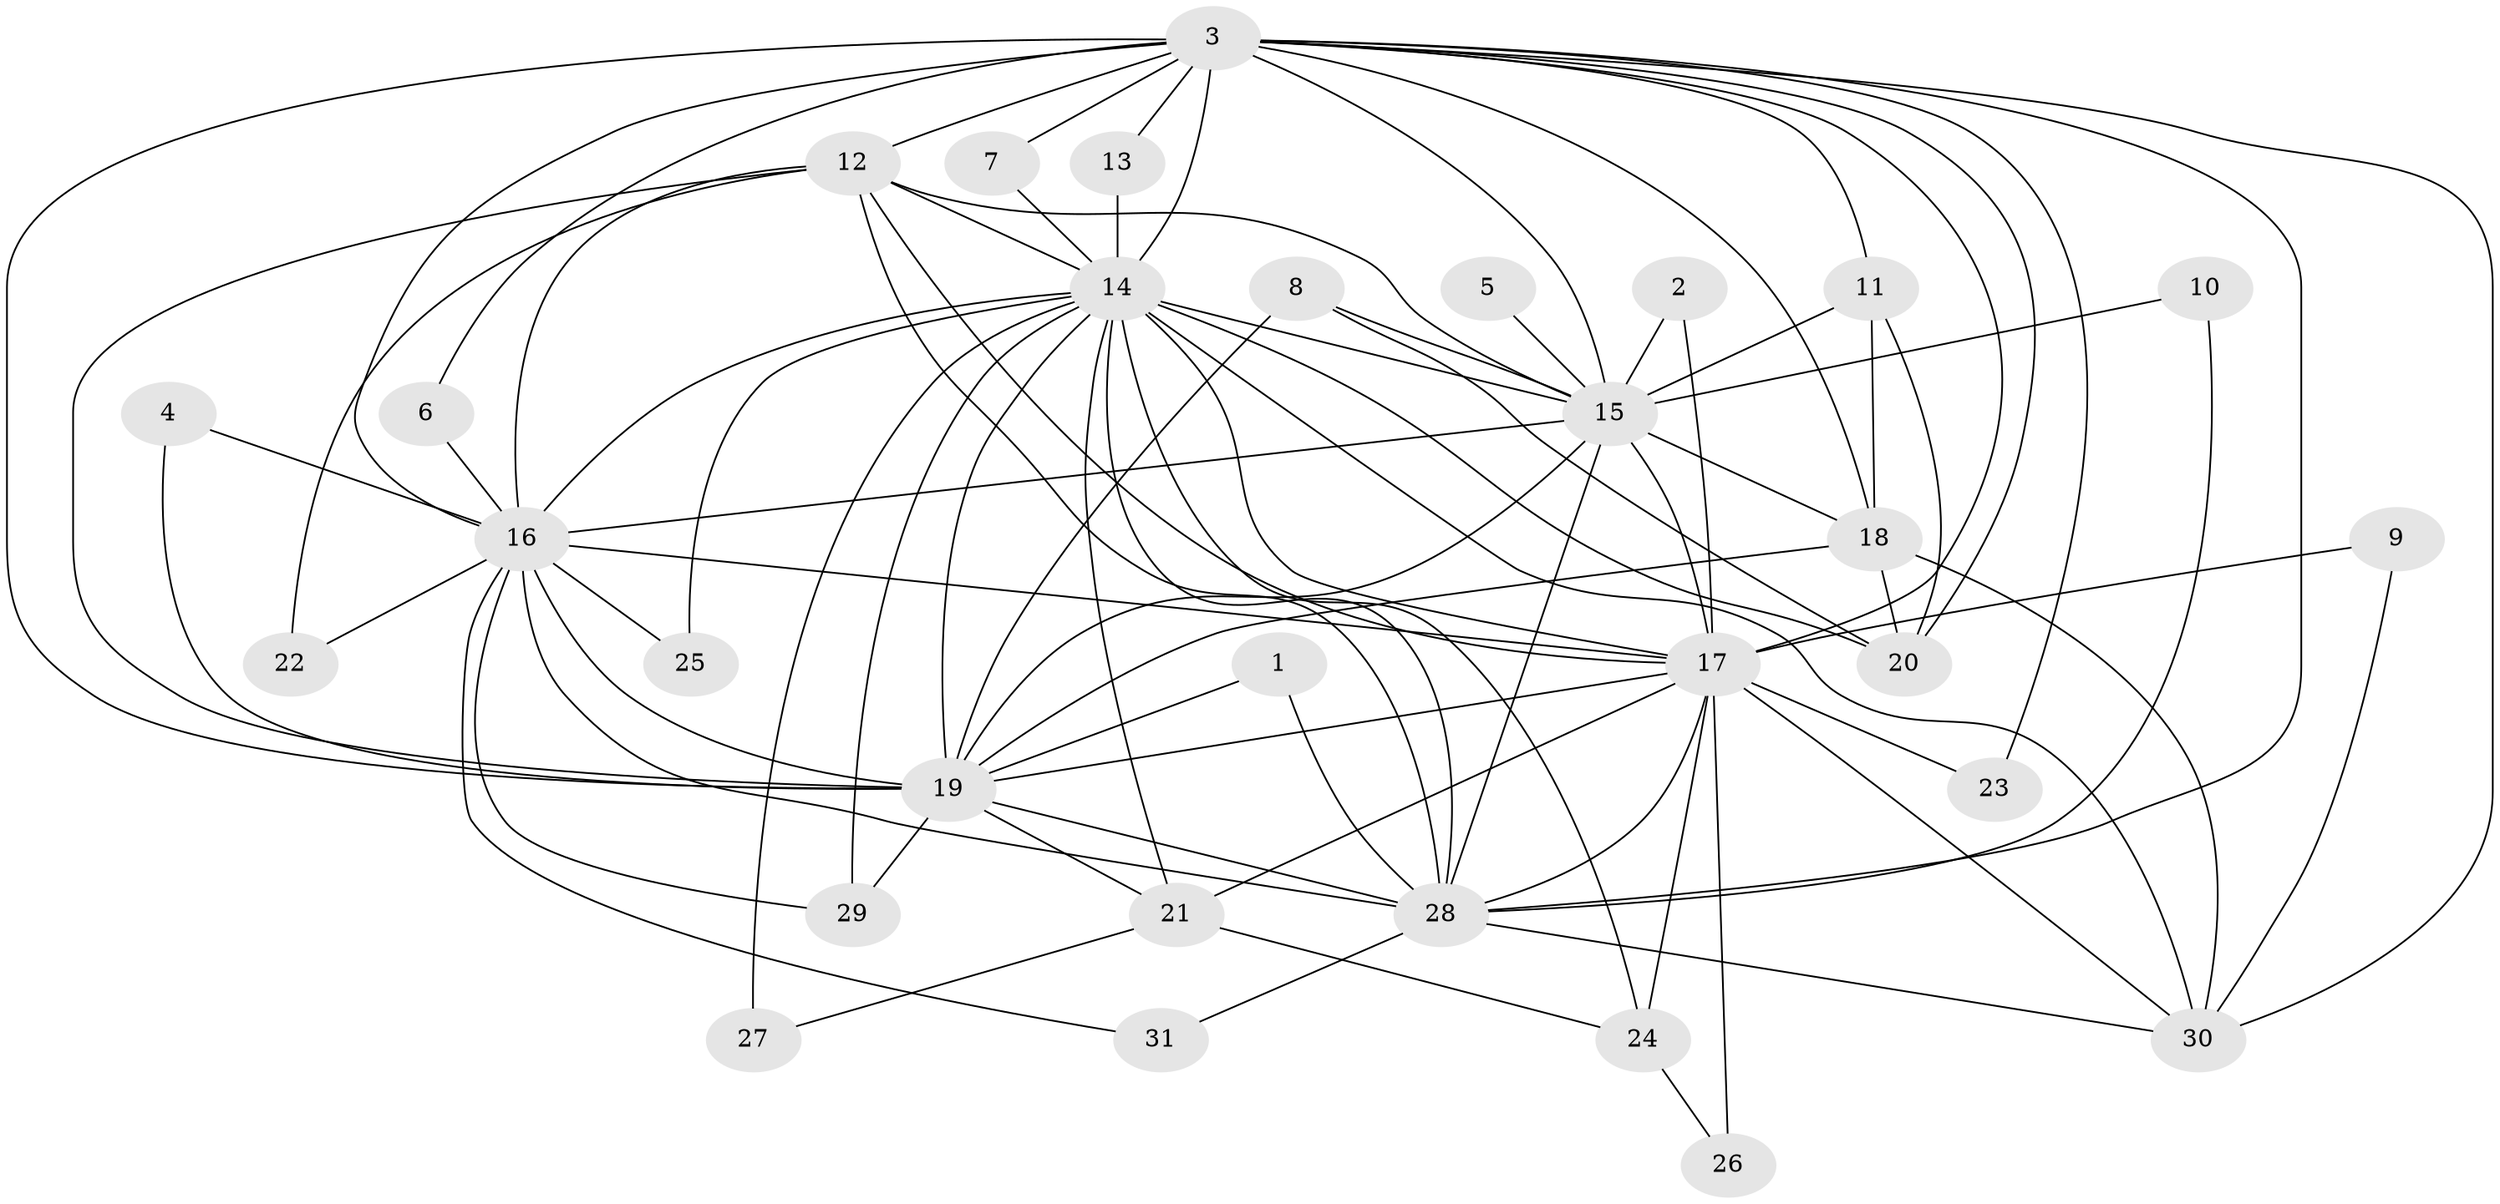 // original degree distribution, {12: 0.016129032258064516, 17: 0.016129032258064516, 18: 0.08064516129032258, 19: 0.016129032258064516, 16: 0.016129032258064516, 11: 0.016129032258064516, 6: 0.03225806451612903, 4: 0.08064516129032258, 2: 0.6129032258064516, 5: 0.03225806451612903, 3: 0.08064516129032258}
// Generated by graph-tools (version 1.1) at 2025/25/03/09/25 03:25:50]
// undirected, 31 vertices, 84 edges
graph export_dot {
graph [start="1"]
  node [color=gray90,style=filled];
  1;
  2;
  3;
  4;
  5;
  6;
  7;
  8;
  9;
  10;
  11;
  12;
  13;
  14;
  15;
  16;
  17;
  18;
  19;
  20;
  21;
  22;
  23;
  24;
  25;
  26;
  27;
  28;
  29;
  30;
  31;
  1 -- 19 [weight=1.0];
  1 -- 28 [weight=1.0];
  2 -- 15 [weight=1.0];
  2 -- 17 [weight=1.0];
  3 -- 6 [weight=1.0];
  3 -- 7 [weight=1.0];
  3 -- 11 [weight=1.0];
  3 -- 12 [weight=2.0];
  3 -- 13 [weight=1.0];
  3 -- 14 [weight=5.0];
  3 -- 15 [weight=2.0];
  3 -- 16 [weight=3.0];
  3 -- 17 [weight=2.0];
  3 -- 18 [weight=1.0];
  3 -- 19 [weight=2.0];
  3 -- 20 [weight=1.0];
  3 -- 23 [weight=1.0];
  3 -- 28 [weight=3.0];
  3 -- 30 [weight=1.0];
  4 -- 16 [weight=1.0];
  4 -- 19 [weight=1.0];
  5 -- 15 [weight=1.0];
  6 -- 16 [weight=1.0];
  7 -- 14 [weight=1.0];
  8 -- 15 [weight=1.0];
  8 -- 19 [weight=1.0];
  8 -- 20 [weight=1.0];
  9 -- 17 [weight=1.0];
  9 -- 30 [weight=1.0];
  10 -- 15 [weight=1.0];
  10 -- 28 [weight=1.0];
  11 -- 15 [weight=1.0];
  11 -- 18 [weight=1.0];
  11 -- 20 [weight=1.0];
  12 -- 14 [weight=2.0];
  12 -- 15 [weight=1.0];
  12 -- 16 [weight=2.0];
  12 -- 17 [weight=1.0];
  12 -- 19 [weight=1.0];
  12 -- 22 [weight=1.0];
  12 -- 28 [weight=1.0];
  13 -- 14 [weight=1.0];
  14 -- 15 [weight=2.0];
  14 -- 16 [weight=2.0];
  14 -- 17 [weight=2.0];
  14 -- 19 [weight=3.0];
  14 -- 20 [weight=2.0];
  14 -- 21 [weight=2.0];
  14 -- 24 [weight=1.0];
  14 -- 25 [weight=2.0];
  14 -- 27 [weight=1.0];
  14 -- 28 [weight=3.0];
  14 -- 29 [weight=2.0];
  14 -- 30 [weight=1.0];
  15 -- 16 [weight=1.0];
  15 -- 17 [weight=2.0];
  15 -- 18 [weight=1.0];
  15 -- 19 [weight=2.0];
  15 -- 28 [weight=2.0];
  16 -- 17 [weight=1.0];
  16 -- 19 [weight=2.0];
  16 -- 22 [weight=1.0];
  16 -- 25 [weight=1.0];
  16 -- 28 [weight=2.0];
  16 -- 29 [weight=1.0];
  16 -- 31 [weight=1.0];
  17 -- 19 [weight=1.0];
  17 -- 21 [weight=1.0];
  17 -- 23 [weight=1.0];
  17 -- 24 [weight=1.0];
  17 -- 26 [weight=1.0];
  17 -- 28 [weight=2.0];
  17 -- 30 [weight=1.0];
  18 -- 19 [weight=1.0];
  18 -- 20 [weight=1.0];
  18 -- 30 [weight=1.0];
  19 -- 21 [weight=1.0];
  19 -- 28 [weight=1.0];
  19 -- 29 [weight=1.0];
  21 -- 24 [weight=1.0];
  21 -- 27 [weight=1.0];
  24 -- 26 [weight=1.0];
  28 -- 30 [weight=1.0];
  28 -- 31 [weight=1.0];
}
